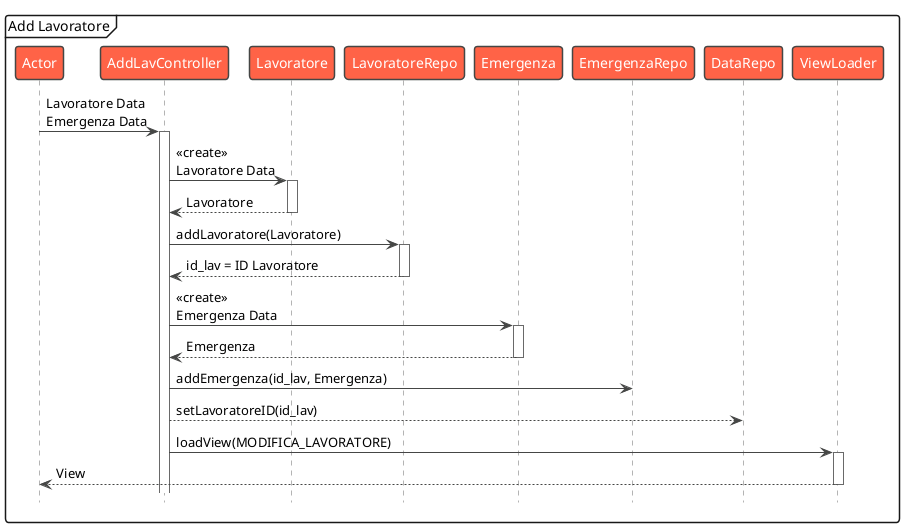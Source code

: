 @startuml AddLavController
!theme vibrant
hide footbox
mainframe Add Lavoratore
participant Actor
Actor -> AddLavController : Lavoratore Data\nEmergenza Data
activate AddLavController

AddLavController -> Lavoratore : << create >> \nLavoratore Data
activate Lavoratore
Lavoratore --> AddLavController : Lavoratore
deactivate Lavoratore

AddLavController -> LavoratoreRepo : addLavoratore(Lavoratore)
activate LavoratoreRepo
LavoratoreRepo --> AddLavController : id_lav = ID Lavoratore
deactivate LavoratoreRepo

AddLavController -> Emergenza : << create >> \nEmergenza Data
activate Emergenza
Emergenza --> AddLavController : Emergenza
deactivate Emergenza

AddLavController -> EmergenzaRepo : addEmergenza(id_lav, Emergenza)
AddLavController --> DataRepo : setLavoratoreID(id_lav)
AddLavController -> ViewLoader : loadView(MODIFICA_LAVORATORE)
activate ViewLoader
ViewLoader --> Actor : View
deactivate ViewLoader
@enduml